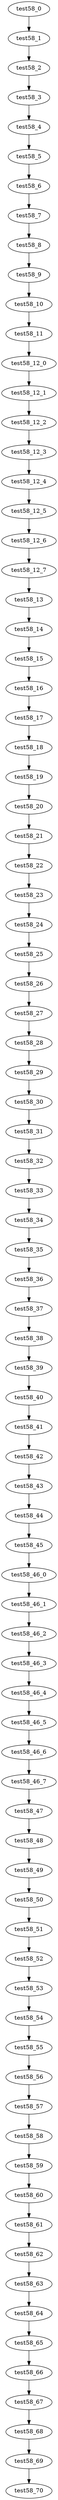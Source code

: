 digraph G {
test58_0->test58_1;
test58_1->test58_2;
test58_2->test58_3;
test58_3->test58_4;
test58_4->test58_5;
test58_5->test58_6;
test58_6->test58_7;
test58_7->test58_8;
test58_8->test58_9;
test58_9->test58_10;
test58_10->test58_11;
test58_11->test58_12_0;
test58_12_0->test58_12_1;
test58_12_1->test58_12_2;
test58_12_2->test58_12_3;
test58_12_3->test58_12_4;
test58_12_4->test58_12_5;
test58_12_5->test58_12_6;
test58_12_6->test58_12_7;
test58_12_7->test58_13;
test58_13->test58_14;
test58_14->test58_15;
test58_15->test58_16;
test58_16->test58_17;
test58_17->test58_18;
test58_18->test58_19;
test58_19->test58_20;
test58_20->test58_21;
test58_21->test58_22;
test58_22->test58_23;
test58_23->test58_24;
test58_24->test58_25;
test58_25->test58_26;
test58_26->test58_27;
test58_27->test58_28;
test58_28->test58_29;
test58_29->test58_30;
test58_30->test58_31;
test58_31->test58_32;
test58_32->test58_33;
test58_33->test58_34;
test58_34->test58_35;
test58_35->test58_36;
test58_36->test58_37;
test58_37->test58_38;
test58_38->test58_39;
test58_39->test58_40;
test58_40->test58_41;
test58_41->test58_42;
test58_42->test58_43;
test58_43->test58_44;
test58_44->test58_45;
test58_45->test58_46_0;
test58_46_0->test58_46_1;
test58_46_1->test58_46_2;
test58_46_2->test58_46_3;
test58_46_3->test58_46_4;
test58_46_4->test58_46_5;
test58_46_5->test58_46_6;
test58_46_6->test58_46_7;
test58_46_7->test58_47;
test58_47->test58_48;
test58_48->test58_49;
test58_49->test58_50;
test58_50->test58_51;
test58_51->test58_52;
test58_52->test58_53;
test58_53->test58_54;
test58_54->test58_55;
test58_55->test58_56;
test58_56->test58_57;
test58_57->test58_58;
test58_58->test58_59;
test58_59->test58_60;
test58_60->test58_61;
test58_61->test58_62;
test58_62->test58_63;
test58_63->test58_64;
test58_64->test58_65;
test58_65->test58_66;
test58_66->test58_67;
test58_67->test58_68;
test58_68->test58_69;
test58_69->test58_70;

}

